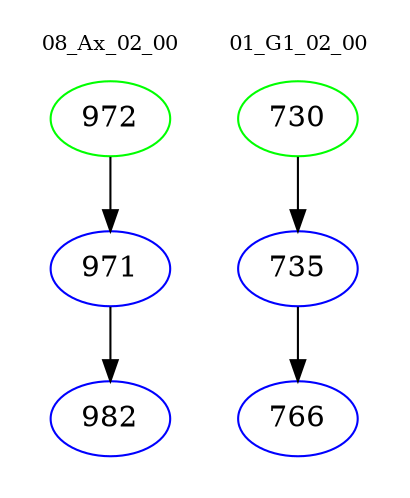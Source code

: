 digraph{
subgraph cluster_0 {
color = white
label = "08_Ax_02_00";
fontsize=10;
T0_972 [label="972", color="green"]
T0_972 -> T0_971 [color="black"]
T0_971 [label="971", color="blue"]
T0_971 -> T0_982 [color="black"]
T0_982 [label="982", color="blue"]
}
subgraph cluster_1 {
color = white
label = "01_G1_02_00";
fontsize=10;
T1_730 [label="730", color="green"]
T1_730 -> T1_735 [color="black"]
T1_735 [label="735", color="blue"]
T1_735 -> T1_766 [color="black"]
T1_766 [label="766", color="blue"]
}
}
